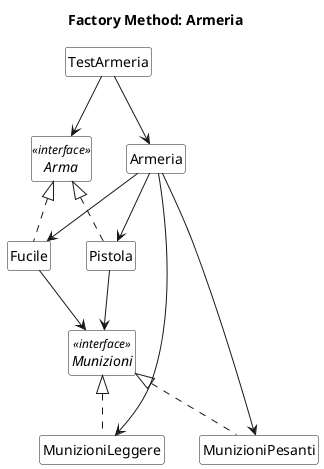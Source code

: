 ' Documentazione: https://plantuml.com/class-diagram
  
@startuml
' START STYLE
skinparam {
    monochrome true
    'shadowing false
    classBackgroundColor white
    noteBackgroundColor white
    classAttributeIconSize 0
}
hide circle
' END STYLE

title Factory Method: Armeria

hide members

class TestArmeria
class Armeria

interface Arma <<interface>>
class Fucile implements Arma
class Pistola implements Arma

interface Munizioni <<interface>>
class MunizioniPesanti implements Munizioni
class MunizioniLeggere implements Munizioni

TestArmeria --> Armeria
TestArmeria --> Arma

Fucile --> Munizioni
Pistola --> Munizioni

Armeria --> Fucile
Armeria --> Pistola
Armeria --> MunizioniPesanti
Armeria --> MunizioniLeggere

@enduml